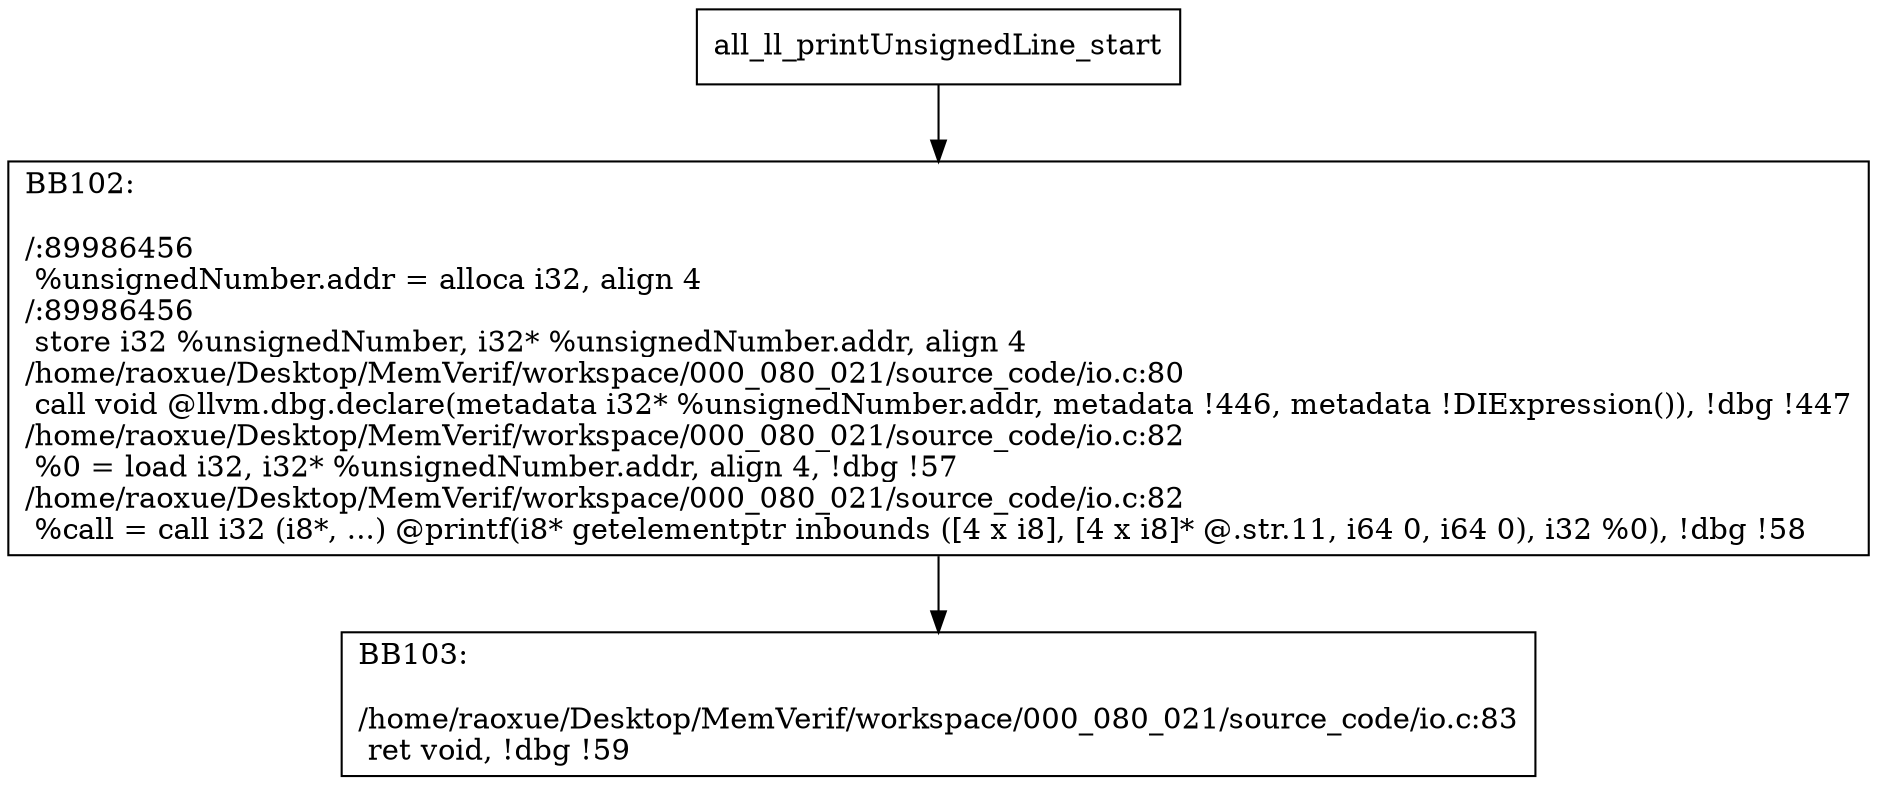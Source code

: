 digraph "CFG for'all_ll_printUnsignedLine' function" {
	BBall_ll_printUnsignedLine_start[shape=record,label="{all_ll_printUnsignedLine_start}"];
	BBall_ll_printUnsignedLine_start-> all_ll_printUnsignedLineBB102;
	all_ll_printUnsignedLineBB102 [shape=record, label="{BB102:\l\l/:89986456\l
  %unsignedNumber.addr = alloca i32, align 4\l
/:89986456\l
  store i32 %unsignedNumber, i32* %unsignedNumber.addr, align 4\l
/home/raoxue/Desktop/MemVerif/workspace/000_080_021/source_code/io.c:80\l
  call void @llvm.dbg.declare(metadata i32* %unsignedNumber.addr, metadata !446, metadata !DIExpression()), !dbg !447\l
/home/raoxue/Desktop/MemVerif/workspace/000_080_021/source_code/io.c:82\l
  %0 = load i32, i32* %unsignedNumber.addr, align 4, !dbg !57\l
/home/raoxue/Desktop/MemVerif/workspace/000_080_021/source_code/io.c:82\l
  %call = call i32 (i8*, ...) @printf(i8* getelementptr inbounds ([4 x i8], [4 x i8]* @.str.11, i64 0, i64 0), i32 %0), !dbg !58\l
}"];
	all_ll_printUnsignedLineBB102-> all_ll_printUnsignedLineBB103;
	all_ll_printUnsignedLineBB103 [shape=record, label="{BB103:\l\l/home/raoxue/Desktop/MemVerif/workspace/000_080_021/source_code/io.c:83\l
  ret void, !dbg !59\l
}"];
}
